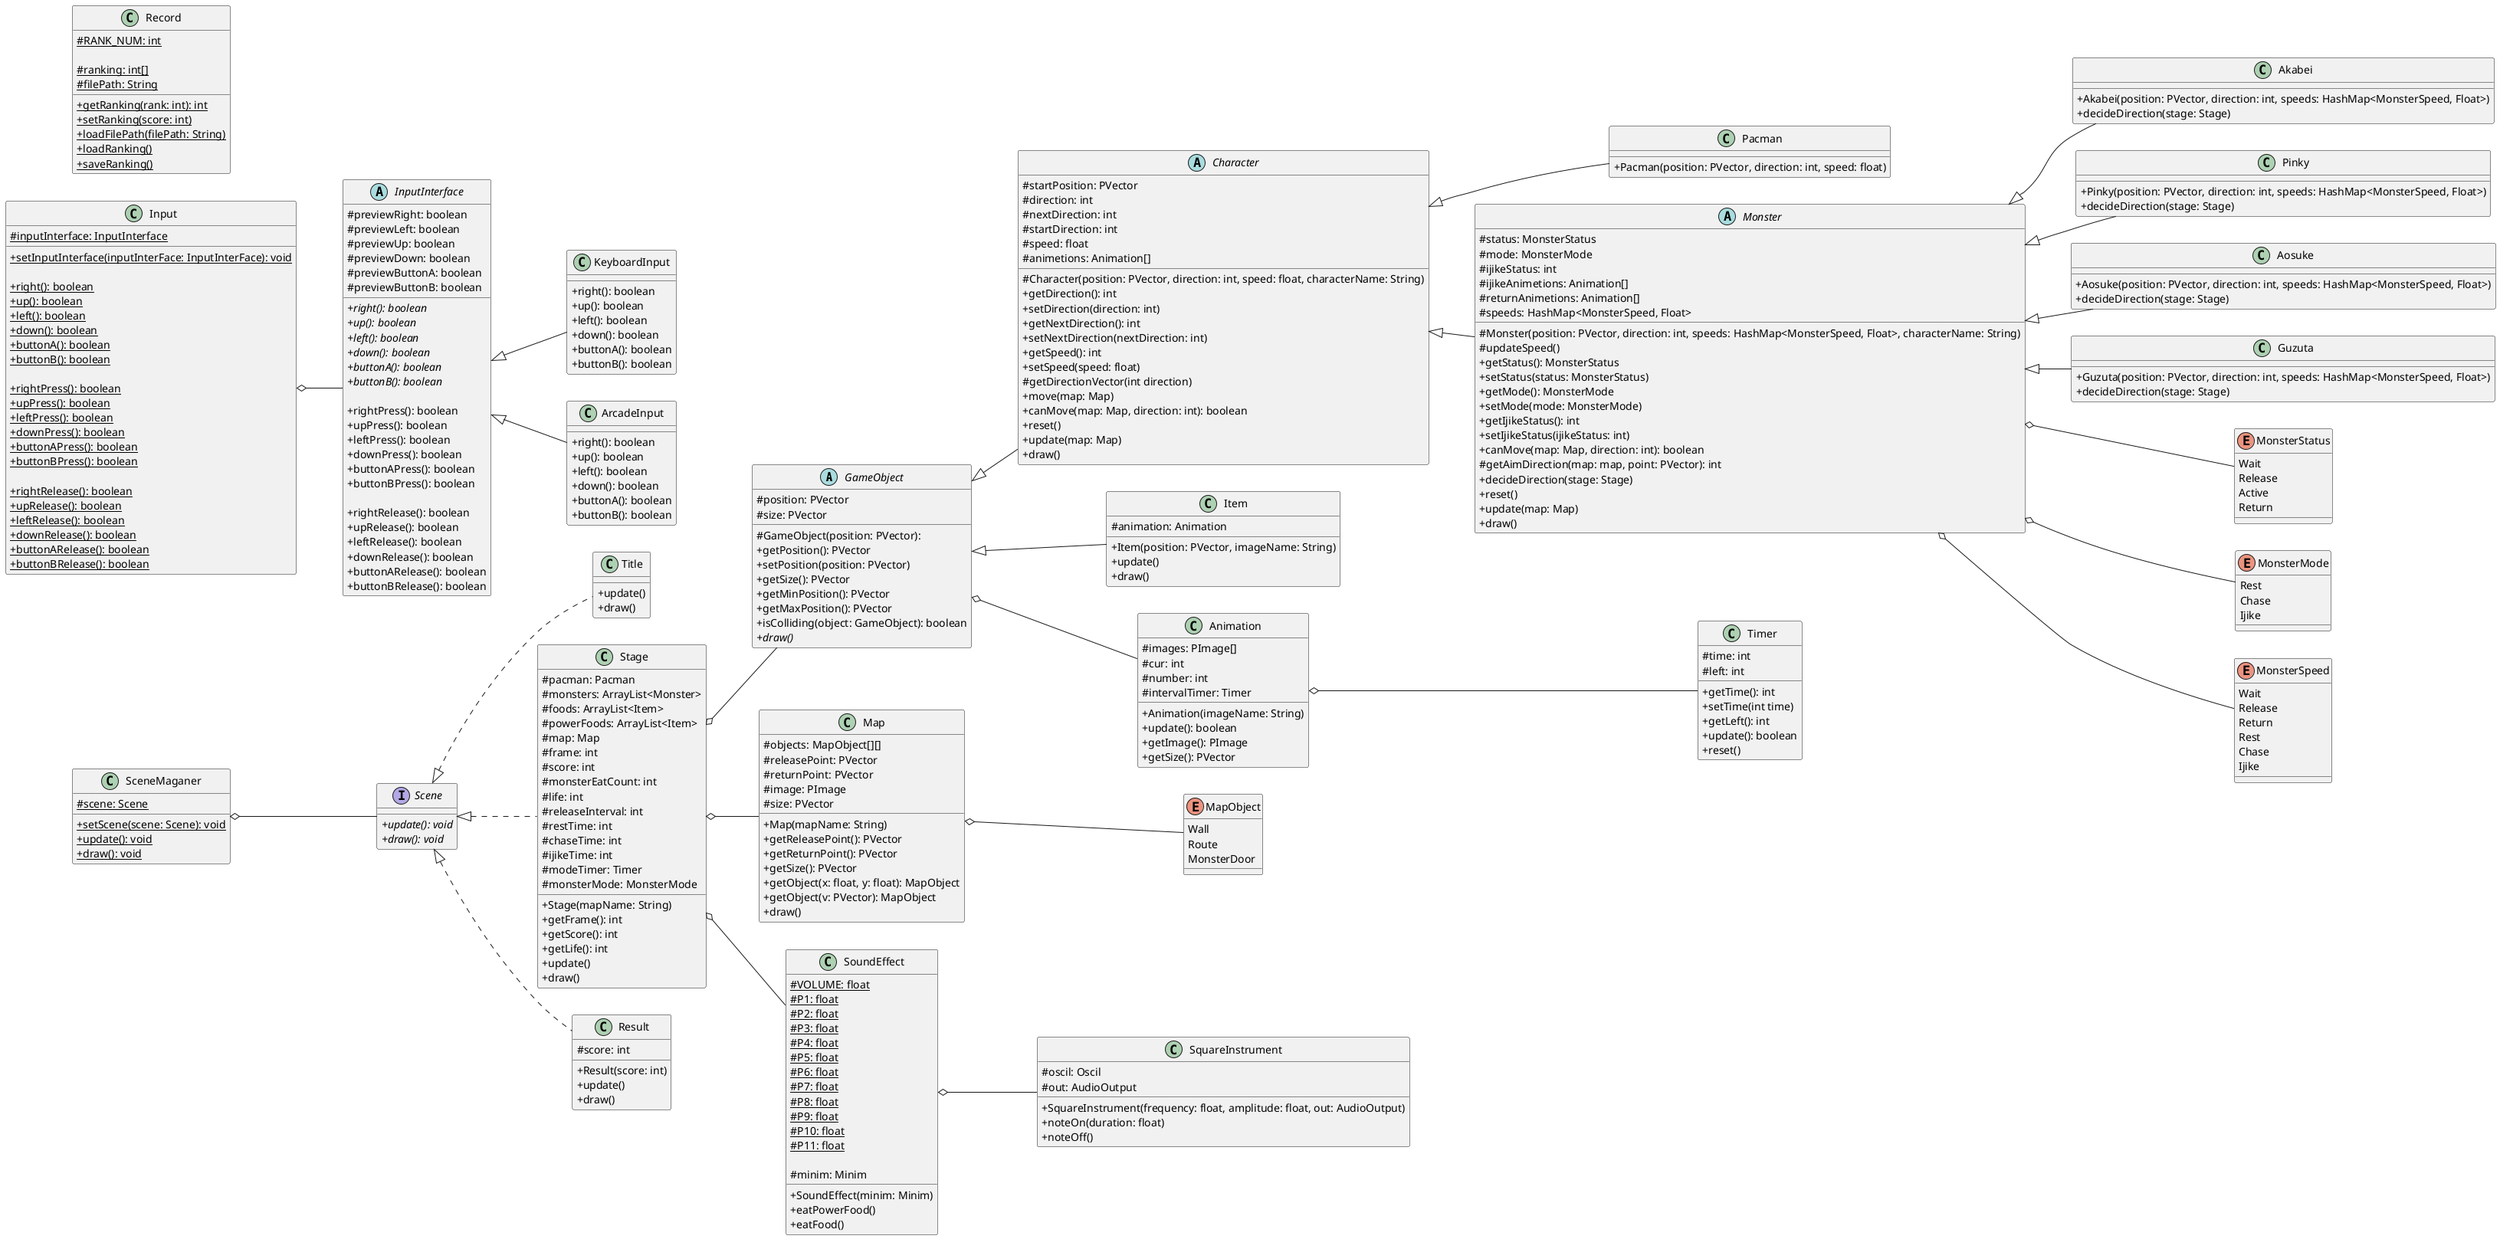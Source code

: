 @startuml pacman

left to right direction

skinparam Shadowing false
skinparam classAttributeIconSize 0

GameObject <|-- Character
GameObject <|-- Item
GameObject o-- Animation

Animation o-- Timer

Character <|-- Pacman
Character <|-- Monster

Monster <|-- Akabei
Monster <|-- Pinky
Monster <|-- Aosuke
Monster <|-- Guzuta
Monster o-- MonsterStatus
Monster o-- MonsterMode
Monster o-- MonsterSpeed

Map o-- MapObject

SceneMaganer o-- Scene
Scene <|.. Title
Scene <|.. Stage
Scene <|.. Result

Stage o-- GameObject
Stage o-- Map
Stage o-- SoundEffect

SoundEffect o-- SquareInstrument

Input o-- InputInterface
InputInterface <|-- KeyboardInput
InputInterface <|-- ArcadeInput

abstract class GameObject {
    # position: PVector
    # size: PVector

    # GameObject(position: PVector):
    + getPosition(): PVector
    + setPosition(position: PVector)
    + getSize(): PVector
    + getMinPosition(): PVector
    + getMaxPosition(): PVector
    + isColliding(object: GameObject): boolean
    + {abstract} draw()
}

abstract class Character {
    # startPosition: PVector
    # direction: int
    # nextDirection: int
    # startDirection: int
    # speed: float
    # animetions: Animation[]

    # Character(position: PVector, direction: int, speed: float, characterName: String)
    + getDirection(): int
    + setDirection(direction: int)
    + getNextDirection(): int
    + setNextDirection(nextDirection: int)
    + getSpeed(): int
    + setSpeed(speed: float)
    # getDirectionVector(int direction)
    + move(map: Map)
    + canMove(map: Map, direction: int): boolean
    + reset()
    + update(map: Map)
    + draw()
}

class Pacman {
    + Pacman(position: PVector, direction: int, speed: float)
}

abstract class Monster {
    # status: MonsterStatus
    # mode: MonsterMode
    # ijikeStatus: int
    # ijikeAnimetions: Animation[]
    # returnAnimetions: Animation[]
    # speeds: HashMap<MonsterSpeed, Float>

    # Monster(position: PVector, direction: int, speeds: HashMap<MonsterSpeed, Float>, characterName: String)
    # updateSpeed()
    + getStatus(): MonsterStatus
    + setStatus(status: MonsterStatus)
    + getMode(): MonsterMode
    + setMode(mode: MonsterMode)
    + getIjikeStatus(): int
    + setIjikeStatus(ijikeStatus: int)
    + canMove(map: Map, direction: int): boolean
    # getAimDirection(map: map, point: PVector): int
    + decideDirection(stage: Stage)
    + reset()
    + update(map: Map)
    + draw()
}

enum MonsterStatus {
    Wait
    Release
    Active
    Return
}

enum MonsterMode {
    Rest
    Chase
    Ijike
}

enum MonsterSpeed {
    Wait
    Release
    Return
    Rest
    Chase
    Ijike
}

class Akabei {
    + Akabei(position: PVector, direction: int, speeds: HashMap<MonsterSpeed, Float>)
    + decideDirection(stage: Stage)
}

class Pinky {
    + Pinky(position: PVector, direction: int, speeds: HashMap<MonsterSpeed, Float>)
    + decideDirection(stage: Stage)
}

class Aosuke {
    + Aosuke(position: PVector, direction: int, speeds: HashMap<MonsterSpeed, Float>)
    + decideDirection(stage: Stage)
}

class Guzuta {
    + Guzuta(position: PVector, direction: int, speeds: HashMap<MonsterSpeed, Float>)
    + decideDirection(stage: Stage)
}

class Map {
    # objects: MapObject[][]
    # releasePoint: PVector
    # returnPoint: PVector
    # image: PImage
    # size: PVector

    + Map(mapName: String)
    + getReleasePoint(): PVector
    + getReturnPoint(): PVector
    + getSize(): PVector
    + getObject(x: float, y: float): MapObject
    + getObject(v: PVector): MapObject
    + draw()
}

enum MapObject {
    Wall
    Route
    MonsterDoor
}

class Item {
    # animation: Animation

    + Item(position: PVector, imageName: String)
    + update()
    + draw()
}

class Animation {
    # images: PImage[]
    # cur: int
    # number: int
    # intervalTimer: Timer

    + Animation(imageName: String)
    + update(): boolean
    + getImage(): PImage
    + getSize(): PVector
}

class Timer {
    # time: int
    # left: int

    + getTime(): int
    + setTime(int time)
    + getLeft(): int
    + update(): boolean
    + reset()
}

interface Scene {
    + {abstract} update(): void
    + {abstract} draw(): void
}

class SceneMaganer {
    # {static} scene: Scene

    + {static} setScene(scene: Scene): void
    + {static} update(): void
    + {static} draw(): void
}

class Stage {
    # pacman: Pacman
    # monsters: ArrayList<Monster>
    # foods: ArrayList<Item>
    # powerFoods: ArrayList<Item>
    # map: Map
    # frame: int
    # score: int
    # monsterEatCount: int
    # life: int
    # releaseInterval: int
    # restTime: int
    # chaseTime: int
    # ijikeTime: int
    # modeTimer: Timer
    # monsterMode: MonsterMode

    + Stage(mapName: String)
    + getFrame(): int
    + getScore(): int
    + getLife(): int
    + update()
    + draw()
}

class Title {
    + update()
    + draw()
}

class Result {
    # score: int

    + Result(score: int)
    + update()
    + draw()
}

class SoundEffect {
    # {static} VOLUME: float
    # {static} P1: float
    # {static} P2: float
    # {static} P3: float
    # {static} P4: float
    # {static} P5: float
    # {static} P6: float
    # {static} P7: float
    # {static} P8: float
    # {static} P9: float
    # {static} P10: float
    # {static} P11: float

    # minim: Minim

    + SoundEffect(minim: Minim)
    + eatPowerFood()
    + eatFood()
}

class SquareInstrument {
    # oscil: Oscil
    # out: AudioOutput

    + SquareInstrument(frequency: float, amplitude: float, out: AudioOutput)
    + noteOn(duration: float)
    + noteOff()
}

abstract class InputInterface {
    # previewRight: boolean
    # previewLeft: boolean
    # previewUp: boolean
    # previewDown: boolean
    # previewButtonA: boolean
    # previewButtonB: boolean

    + {abstract} right(): boolean
    + {abstract} up(): boolean
    + {abstract} left(): boolean
    + {abstract} down(): boolean
    + {abstract} buttonA(): boolean
    + {abstract} buttonB(): boolean

    + rightPress(): boolean
    + upPress(): boolean
    + leftPress(): boolean
    + downPress(): boolean
    + buttonAPress(): boolean
    + buttonBPress(): boolean

    + rightRelease(): boolean
    + upRelease(): boolean
    + leftRelease(): boolean
    + downRelease(): boolean
    + buttonARelease(): boolean
    + buttonBRelease(): boolean
}

class KeyboardInput {
    + right(): boolean
    + up(): boolean
    + left(): boolean
    + down(): boolean
    + buttonA(): boolean
    + buttonB(): boolean
}

class ArcadeInput {
    + right(): boolean
    + up(): boolean
    + left(): boolean
    + down(): boolean
    + buttonA(): boolean
    + buttonB(): boolean
}

class Input {
    # {static} inputInterface: InputInterface

    + {static} setInputInterface(inputInterFace: InputInterFace): void

    + {static} right(): boolean
    + {static} up(): boolean
    + {static} left(): boolean
    + {static} down(): boolean
    + {static} buttonA(): boolean
    + {static} buttonB(): boolean

    + {static} rightPress(): boolean
    + {static} upPress(): boolean
    + {static} leftPress(): boolean
    + {static} downPress(): boolean
    + {static} buttonAPress(): boolean
    + {static} buttonBPress(): boolean

    + {static} rightRelease(): boolean
    + {static} upRelease(): boolean
    + {static} leftRelease(): boolean
    + {static} downRelease(): boolean
    + {static} buttonARelease(): boolean
    + {static} buttonBRelease(): boolean
}

class Record {
    # {static} RANK_NUM: int

    # {static} ranking: int[]
    # {static} filePath: String

    + {static} getRanking(rank: int): int
    + {static} setRanking(score: int)
    + {static} loadFilePath(filePath: String)
    + {static} loadRanking()
    + {static} saveRanking()
}

@enduml

